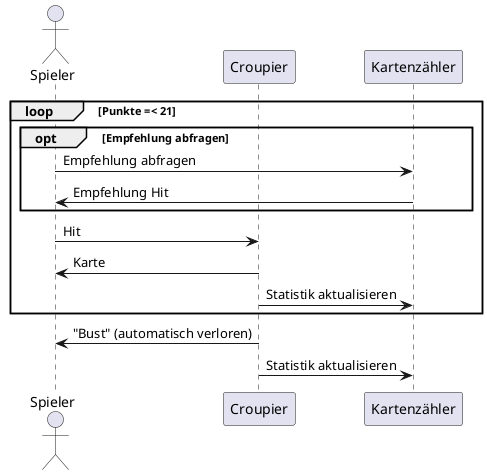 @startuml Bust
actor Spieler
participant Croupier
participant Kartenzähler

loop Punkte =< 21 
opt Empfehlung abfragen
Spieler -> Kartenzähler: Empfehlung abfragen
Kartenzähler -> Spieler: Empfehlung Hit
end
Spieler -> Croupier : Hit
Croupier -> Spieler : Karte
Croupier -> Kartenzähler: Statistik aktualisieren
end

Croupier -> Spieler : "Bust" (automatisch verloren)
Croupier -> Kartenzähler : Statistik aktualisieren
@enduml